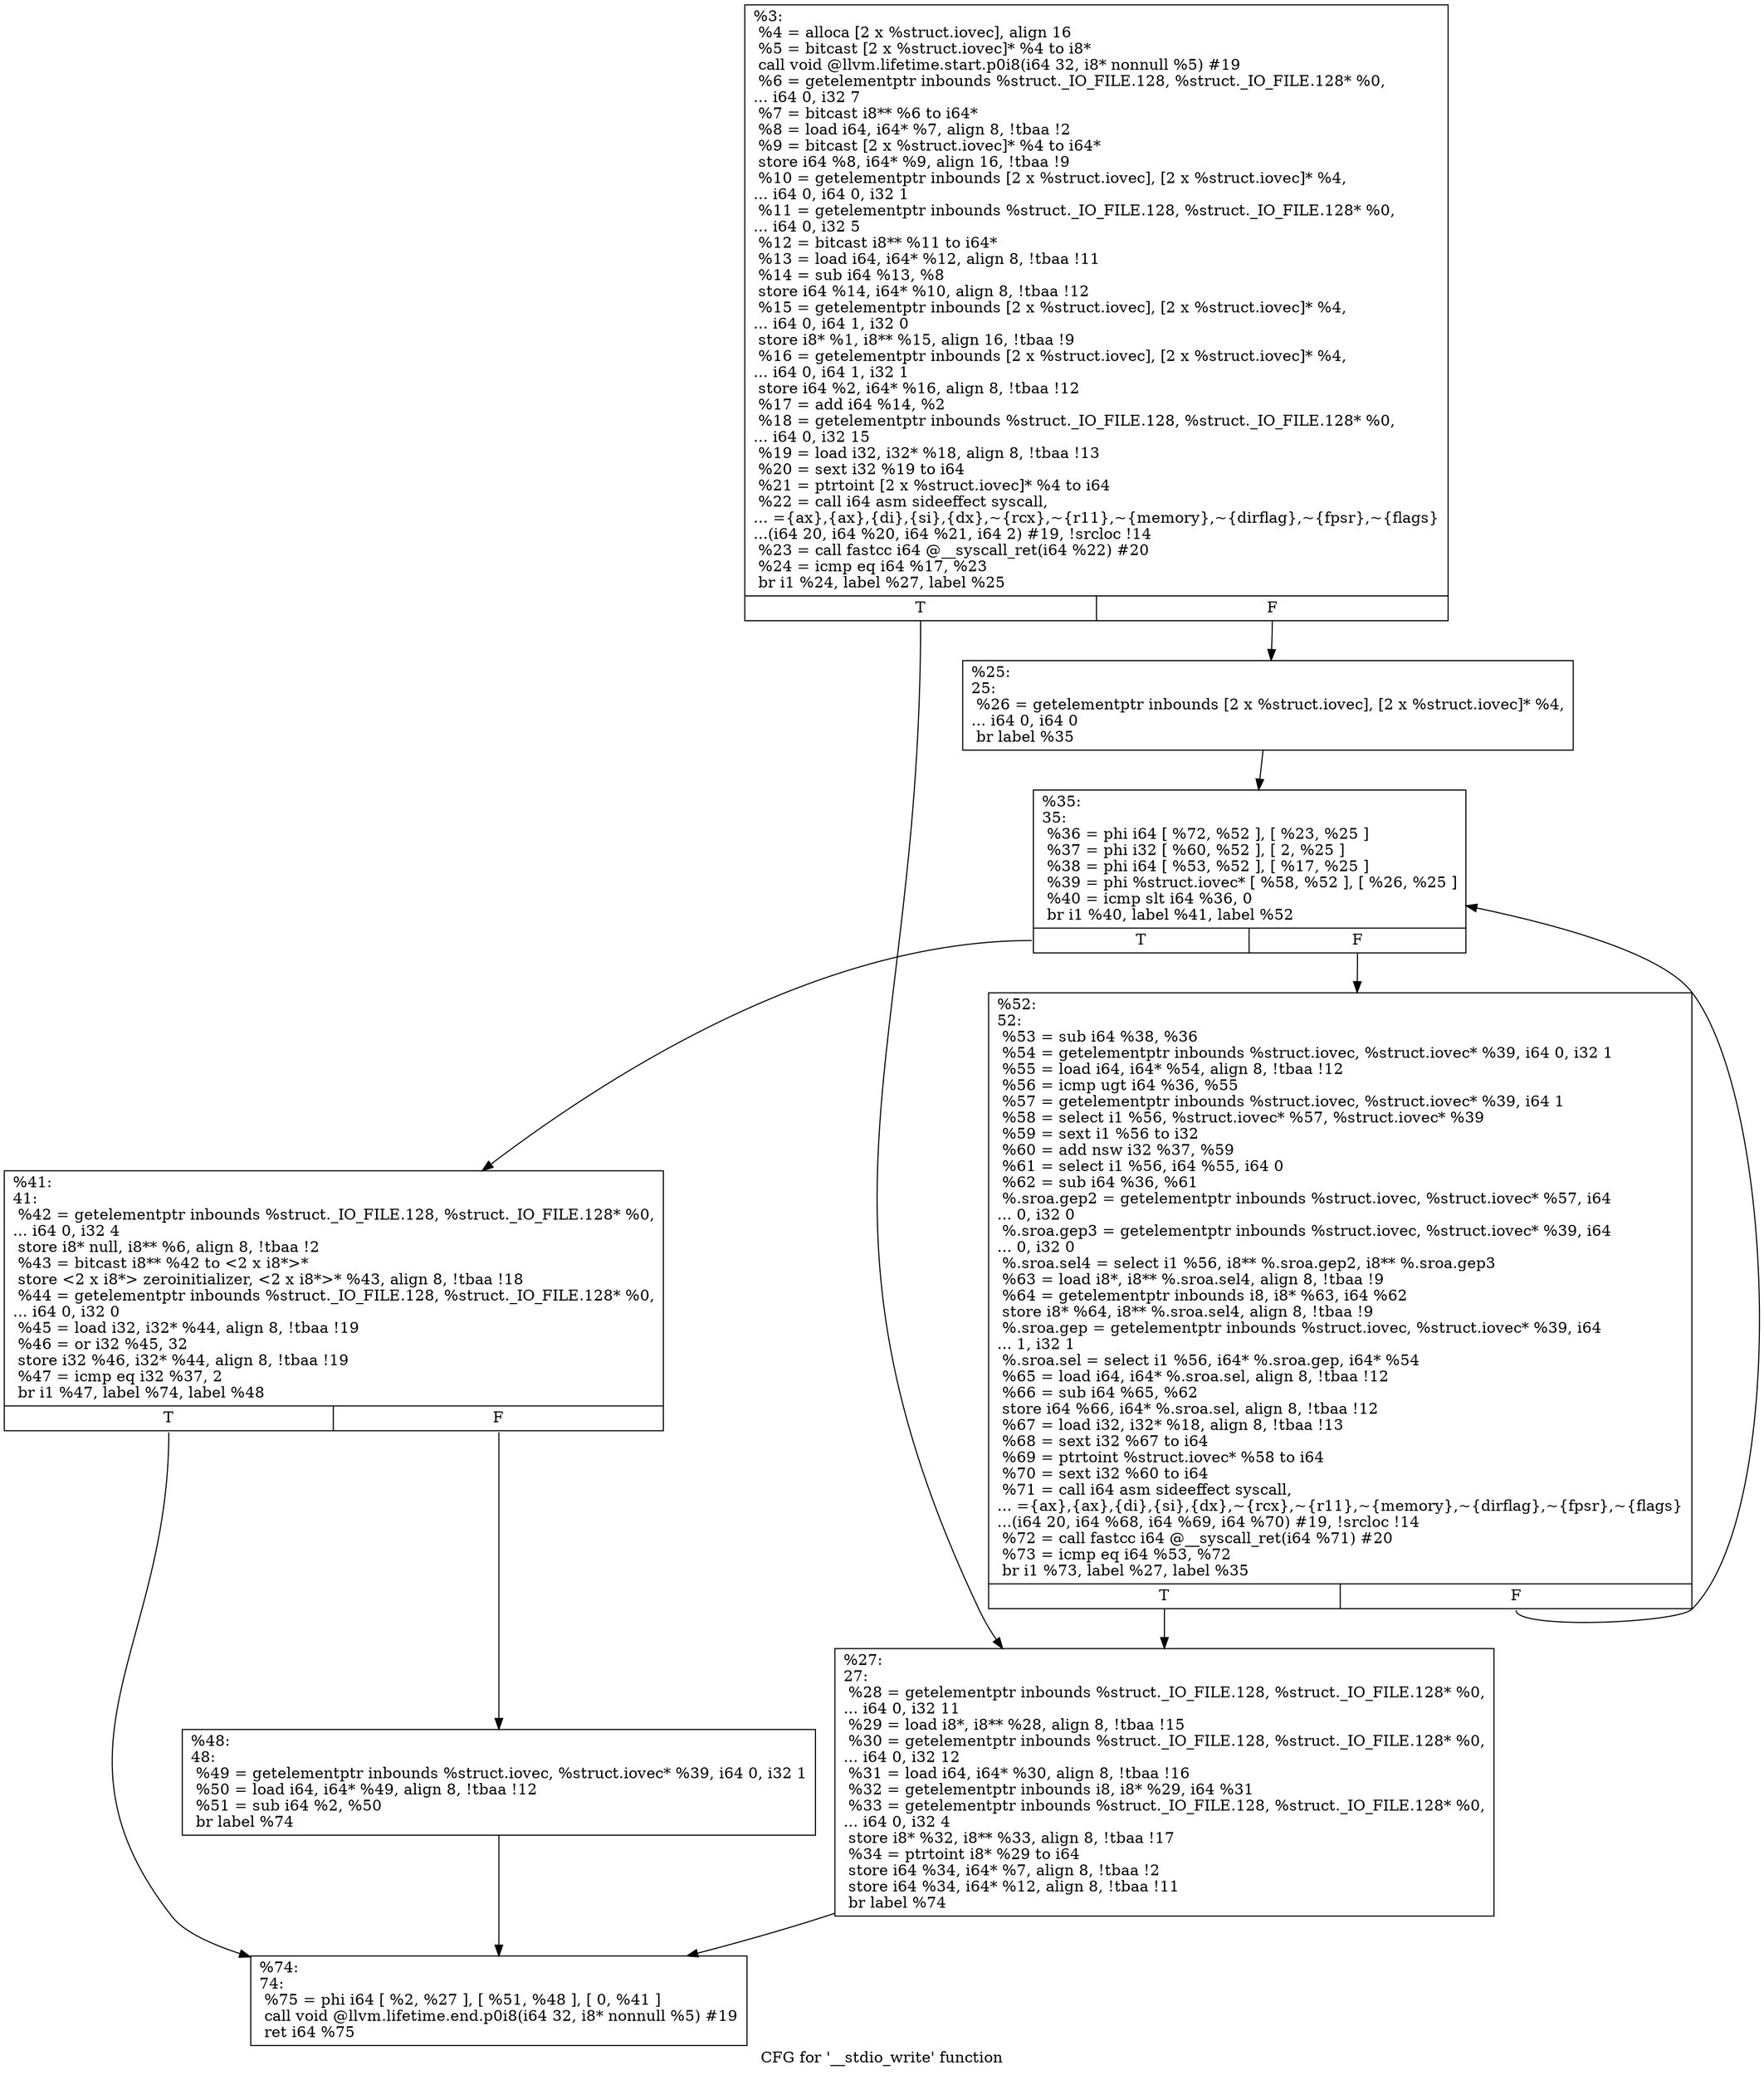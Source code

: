digraph "CFG for '__stdio_write' function" {
	label="CFG for '__stdio_write' function";

	Node0x28819d0 [shape=record,label="{%3:\l  %4 = alloca [2 x %struct.iovec], align 16\l  %5 = bitcast [2 x %struct.iovec]* %4 to i8*\l  call void @llvm.lifetime.start.p0i8(i64 32, i8* nonnull %5) #19\l  %6 = getelementptr inbounds %struct._IO_FILE.128, %struct._IO_FILE.128* %0,\l... i64 0, i32 7\l  %7 = bitcast i8** %6 to i64*\l  %8 = load i64, i64* %7, align 8, !tbaa !2\l  %9 = bitcast [2 x %struct.iovec]* %4 to i64*\l  store i64 %8, i64* %9, align 16, !tbaa !9\l  %10 = getelementptr inbounds [2 x %struct.iovec], [2 x %struct.iovec]* %4,\l... i64 0, i64 0, i32 1\l  %11 = getelementptr inbounds %struct._IO_FILE.128, %struct._IO_FILE.128* %0,\l... i64 0, i32 5\l  %12 = bitcast i8** %11 to i64*\l  %13 = load i64, i64* %12, align 8, !tbaa !11\l  %14 = sub i64 %13, %8\l  store i64 %14, i64* %10, align 8, !tbaa !12\l  %15 = getelementptr inbounds [2 x %struct.iovec], [2 x %struct.iovec]* %4,\l... i64 0, i64 1, i32 0\l  store i8* %1, i8** %15, align 16, !tbaa !9\l  %16 = getelementptr inbounds [2 x %struct.iovec], [2 x %struct.iovec]* %4,\l... i64 0, i64 1, i32 1\l  store i64 %2, i64* %16, align 8, !tbaa !12\l  %17 = add i64 %14, %2\l  %18 = getelementptr inbounds %struct._IO_FILE.128, %struct._IO_FILE.128* %0,\l... i64 0, i32 15\l  %19 = load i32, i32* %18, align 8, !tbaa !13\l  %20 = sext i32 %19 to i64\l  %21 = ptrtoint [2 x %struct.iovec]* %4 to i64\l  %22 = call i64 asm sideeffect syscall,\l... =\{ax\},\{ax\},\{di\},\{si\},\{dx\},~\{rcx\},~\{r11\},~\{memory\},~\{dirflag\},~\{fpsr\},~\{flags\}\l...(i64 20, i64 %20, i64 %21, i64 2) #19, !srcloc !14\l  %23 = call fastcc i64 @__syscall_ret(i64 %22) #20\l  %24 = icmp eq i64 %17, %23\l  br i1 %24, label %27, label %25\l|{<s0>T|<s1>F}}"];
	Node0x28819d0:s0 -> Node0x2881ef0;
	Node0x28819d0:s1 -> Node0x2881ea0;
	Node0x2881ea0 [shape=record,label="{%25:\l25:                                               \l  %26 = getelementptr inbounds [2 x %struct.iovec], [2 x %struct.iovec]* %4,\l... i64 0, i64 0\l  br label %35\l}"];
	Node0x2881ea0 -> Node0x2881f40;
	Node0x2881ef0 [shape=record,label="{%27:\l27:                                               \l  %28 = getelementptr inbounds %struct._IO_FILE.128, %struct._IO_FILE.128* %0,\l... i64 0, i32 11\l  %29 = load i8*, i8** %28, align 8, !tbaa !15\l  %30 = getelementptr inbounds %struct._IO_FILE.128, %struct._IO_FILE.128* %0,\l... i64 0, i32 12\l  %31 = load i64, i64* %30, align 8, !tbaa !16\l  %32 = getelementptr inbounds i8, i8* %29, i64 %31\l  %33 = getelementptr inbounds %struct._IO_FILE.128, %struct._IO_FILE.128* %0,\l... i64 0, i32 4\l  store i8* %32, i8** %33, align 8, !tbaa !17\l  %34 = ptrtoint i8* %29 to i64\l  store i64 %34, i64* %7, align 8, !tbaa !2\l  store i64 %34, i64* %12, align 8, !tbaa !11\l  br label %74\l}"];
	Node0x2881ef0 -> Node0x2882080;
	Node0x2881f40 [shape=record,label="{%35:\l35:                                               \l  %36 = phi i64 [ %72, %52 ], [ %23, %25 ]\l  %37 = phi i32 [ %60, %52 ], [ 2, %25 ]\l  %38 = phi i64 [ %53, %52 ], [ %17, %25 ]\l  %39 = phi %struct.iovec* [ %58, %52 ], [ %26, %25 ]\l  %40 = icmp slt i64 %36, 0\l  br i1 %40, label %41, label %52\l|{<s0>T|<s1>F}}"];
	Node0x2881f40:s0 -> Node0x2881f90;
	Node0x2881f40:s1 -> Node0x2882030;
	Node0x2881f90 [shape=record,label="{%41:\l41:                                               \l  %42 = getelementptr inbounds %struct._IO_FILE.128, %struct._IO_FILE.128* %0,\l... i64 0, i32 4\l  store i8* null, i8** %6, align 8, !tbaa !2\l  %43 = bitcast i8** %42 to \<2 x i8*\>*\l  store \<2 x i8*\> zeroinitializer, \<2 x i8*\>* %43, align 8, !tbaa !18\l  %44 = getelementptr inbounds %struct._IO_FILE.128, %struct._IO_FILE.128* %0,\l... i64 0, i32 0\l  %45 = load i32, i32* %44, align 8, !tbaa !19\l  %46 = or i32 %45, 32\l  store i32 %46, i32* %44, align 8, !tbaa !19\l  %47 = icmp eq i32 %37, 2\l  br i1 %47, label %74, label %48\l|{<s0>T|<s1>F}}"];
	Node0x2881f90:s0 -> Node0x2882080;
	Node0x2881f90:s1 -> Node0x2881fe0;
	Node0x2881fe0 [shape=record,label="{%48:\l48:                                               \l  %49 = getelementptr inbounds %struct.iovec, %struct.iovec* %39, i64 0, i32 1\l  %50 = load i64, i64* %49, align 8, !tbaa !12\l  %51 = sub i64 %2, %50\l  br label %74\l}"];
	Node0x2881fe0 -> Node0x2882080;
	Node0x2882030 [shape=record,label="{%52:\l52:                                               \l  %53 = sub i64 %38, %36\l  %54 = getelementptr inbounds %struct.iovec, %struct.iovec* %39, i64 0, i32 1\l  %55 = load i64, i64* %54, align 8, !tbaa !12\l  %56 = icmp ugt i64 %36, %55\l  %57 = getelementptr inbounds %struct.iovec, %struct.iovec* %39, i64 1\l  %58 = select i1 %56, %struct.iovec* %57, %struct.iovec* %39\l  %59 = sext i1 %56 to i32\l  %60 = add nsw i32 %37, %59\l  %61 = select i1 %56, i64 %55, i64 0\l  %62 = sub i64 %36, %61\l  %.sroa.gep2 = getelementptr inbounds %struct.iovec, %struct.iovec* %57, i64\l... 0, i32 0\l  %.sroa.gep3 = getelementptr inbounds %struct.iovec, %struct.iovec* %39, i64\l... 0, i32 0\l  %.sroa.sel4 = select i1 %56, i8** %.sroa.gep2, i8** %.sroa.gep3\l  %63 = load i8*, i8** %.sroa.sel4, align 8, !tbaa !9\l  %64 = getelementptr inbounds i8, i8* %63, i64 %62\l  store i8* %64, i8** %.sroa.sel4, align 8, !tbaa !9\l  %.sroa.gep = getelementptr inbounds %struct.iovec, %struct.iovec* %39, i64\l... 1, i32 1\l  %.sroa.sel = select i1 %56, i64* %.sroa.gep, i64* %54\l  %65 = load i64, i64* %.sroa.sel, align 8, !tbaa !12\l  %66 = sub i64 %65, %62\l  store i64 %66, i64* %.sroa.sel, align 8, !tbaa !12\l  %67 = load i32, i32* %18, align 8, !tbaa !13\l  %68 = sext i32 %67 to i64\l  %69 = ptrtoint %struct.iovec* %58 to i64\l  %70 = sext i32 %60 to i64\l  %71 = call i64 asm sideeffect syscall,\l... =\{ax\},\{ax\},\{di\},\{si\},\{dx\},~\{rcx\},~\{r11\},~\{memory\},~\{dirflag\},~\{fpsr\},~\{flags\}\l...(i64 20, i64 %68, i64 %69, i64 %70) #19, !srcloc !14\l  %72 = call fastcc i64 @__syscall_ret(i64 %71) #20\l  %73 = icmp eq i64 %53, %72\l  br i1 %73, label %27, label %35\l|{<s0>T|<s1>F}}"];
	Node0x2882030:s0 -> Node0x2881ef0;
	Node0x2882030:s1 -> Node0x2881f40;
	Node0x2882080 [shape=record,label="{%74:\l74:                                               \l  %75 = phi i64 [ %2, %27 ], [ %51, %48 ], [ 0, %41 ]\l  call void @llvm.lifetime.end.p0i8(i64 32, i8* nonnull %5) #19\l  ret i64 %75\l}"];
}
